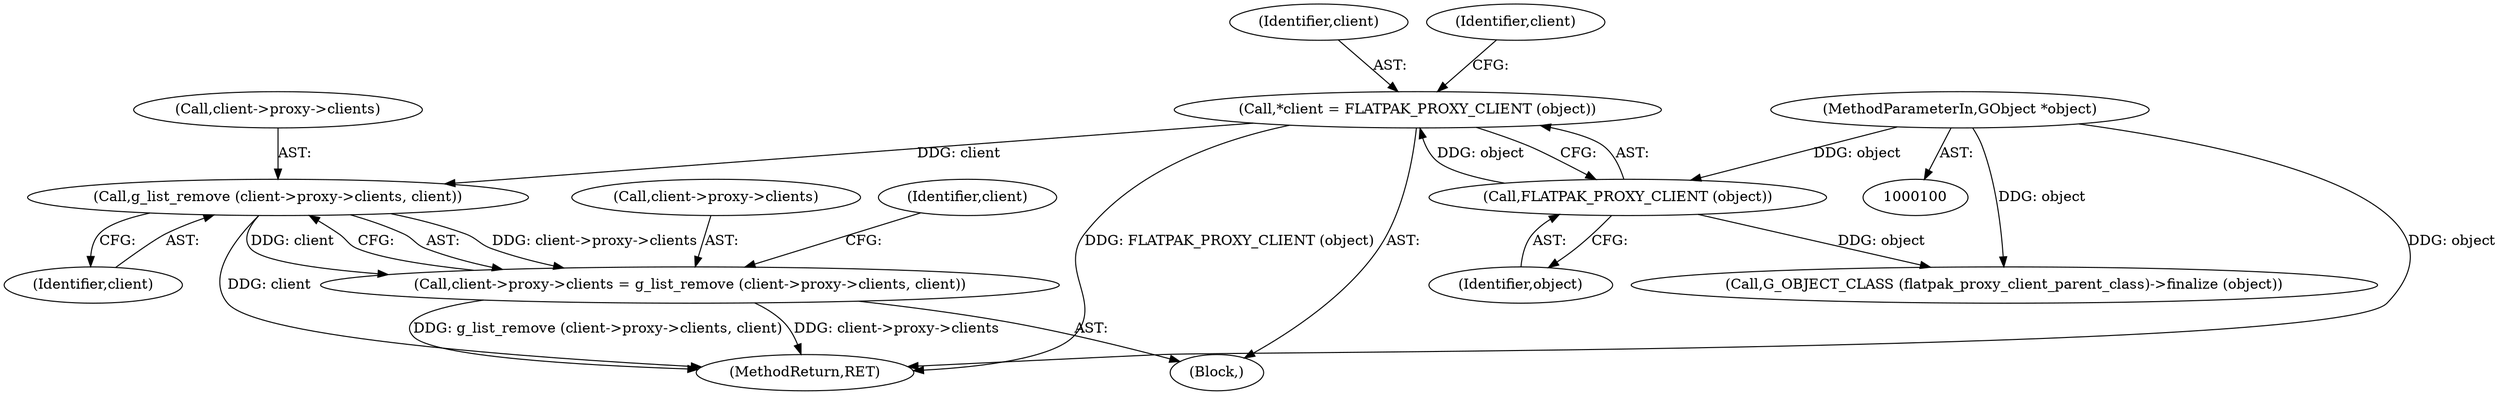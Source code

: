 digraph "0_flatpak_52346bf187b5a7f1c0fe9075b328b7ad6abe78f6_0@API" {
"1000114" [label="(Call,g_list_remove (client->proxy->clients, client))"];
"1000104" [label="(Call,*client = FLATPAK_PROXY_CLIENT (object))"];
"1000106" [label="(Call,FLATPAK_PROXY_CLIENT (object))"];
"1000101" [label="(MethodParameterIn,GObject *object)"];
"1000108" [label="(Call,client->proxy->clients = g_list_remove (client->proxy->clients, client))"];
"1000155" [label="(MethodReturn,RET)"];
"1000114" [label="(Call,g_list_remove (client->proxy->clients, client))"];
"1000106" [label="(Call,FLATPAK_PROXY_CLIENT (object))"];
"1000105" [label="(Identifier,client)"];
"1000101" [label="(MethodParameterIn,GObject *object)"];
"1000120" [label="(Identifier,client)"];
"1000104" [label="(Call,*client = FLATPAK_PROXY_CLIENT (object))"];
"1000153" [label="(Call,G_OBJECT_CLASS (flatpak_proxy_client_parent_class)->finalize (object))"];
"1000109" [label="(Call,client->proxy->clients)"];
"1000108" [label="(Call,client->proxy->clients = g_list_remove (client->proxy->clients, client))"];
"1000107" [label="(Identifier,object)"];
"1000124" [label="(Identifier,client)"];
"1000102" [label="(Block,)"];
"1000111" [label="(Identifier,client)"];
"1000115" [label="(Call,client->proxy->clients)"];
"1000114" -> "1000108"  [label="AST: "];
"1000114" -> "1000120"  [label="CFG: "];
"1000115" -> "1000114"  [label="AST: "];
"1000120" -> "1000114"  [label="AST: "];
"1000108" -> "1000114"  [label="CFG: "];
"1000114" -> "1000155"  [label="DDG: client"];
"1000114" -> "1000108"  [label="DDG: client->proxy->clients"];
"1000114" -> "1000108"  [label="DDG: client"];
"1000104" -> "1000114"  [label="DDG: client"];
"1000104" -> "1000102"  [label="AST: "];
"1000104" -> "1000106"  [label="CFG: "];
"1000105" -> "1000104"  [label="AST: "];
"1000106" -> "1000104"  [label="AST: "];
"1000111" -> "1000104"  [label="CFG: "];
"1000104" -> "1000155"  [label="DDG: FLATPAK_PROXY_CLIENT (object)"];
"1000106" -> "1000104"  [label="DDG: object"];
"1000106" -> "1000107"  [label="CFG: "];
"1000107" -> "1000106"  [label="AST: "];
"1000101" -> "1000106"  [label="DDG: object"];
"1000106" -> "1000153"  [label="DDG: object"];
"1000101" -> "1000100"  [label="AST: "];
"1000101" -> "1000155"  [label="DDG: object"];
"1000101" -> "1000153"  [label="DDG: object"];
"1000108" -> "1000102"  [label="AST: "];
"1000109" -> "1000108"  [label="AST: "];
"1000124" -> "1000108"  [label="CFG: "];
"1000108" -> "1000155"  [label="DDG: g_list_remove (client->proxy->clients, client)"];
"1000108" -> "1000155"  [label="DDG: client->proxy->clients"];
}
